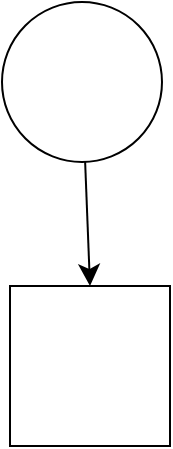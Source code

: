 <mxfile version="23.1.6" type="github">
  <diagram name="Page-1" id="N1hScFI6HxYruCiYbFcU">
    <mxGraphModel dx="326" dy="642" grid="0" gridSize="10" guides="1" tooltips="1" connect="1" arrows="1" fold="1" page="0" pageScale="1" pageWidth="827" pageHeight="1169" math="0" shadow="0">
      <root>
        <mxCell id="0" />
        <mxCell id="1" parent="0" />
        <mxCell id="RB_MS6pWS-S7zq_XhR0S-1" value="" style="whiteSpace=wrap;html=1;aspect=fixed;" parent="1" vertex="1">
          <mxGeometry x="294" y="153" width="80" height="80" as="geometry" />
        </mxCell>
        <mxCell id="RB_MS6pWS-S7zq_XhR0S-3" style="edgeStyle=none;curved=1;rounded=0;orthogonalLoop=1;jettySize=auto;html=1;entryX=0.5;entryY=0;entryDx=0;entryDy=0;fontSize=12;startSize=8;endSize=8;" parent="1" source="RB_MS6pWS-S7zq_XhR0S-2" target="RB_MS6pWS-S7zq_XhR0S-1" edge="1">
          <mxGeometry relative="1" as="geometry" />
        </mxCell>
        <mxCell id="RB_MS6pWS-S7zq_XhR0S-2" value="" style="ellipse;whiteSpace=wrap;html=1;aspect=fixed;" parent="1" vertex="1">
          <mxGeometry x="290" y="11" width="80" height="80" as="geometry" />
        </mxCell>
      </root>
    </mxGraphModel>
  </diagram>
</mxfile>
